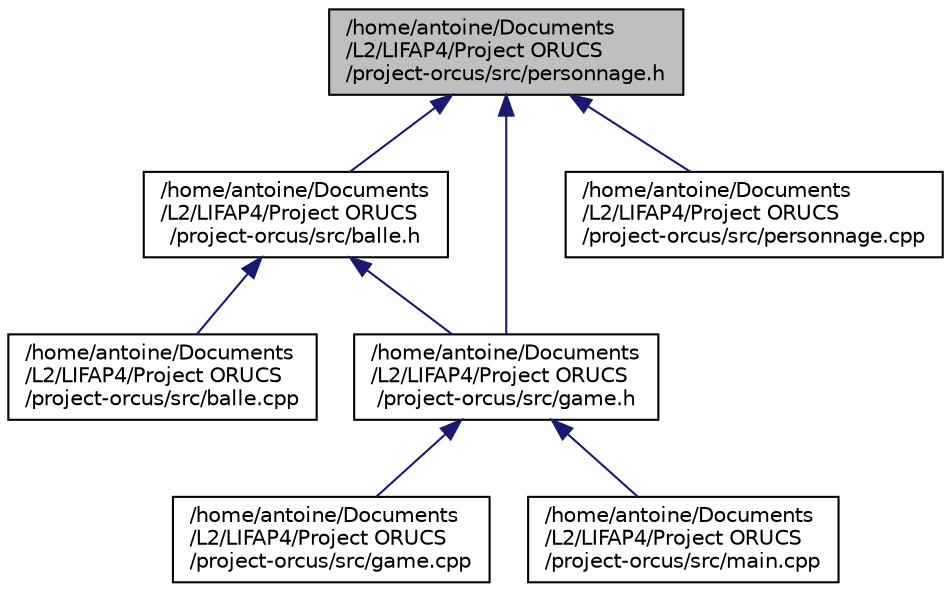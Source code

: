 digraph "/home/antoine/Documents/L2/LIFAP4/Project ORUCS/project-orcus/src/personnage.h"
{
  edge [fontname="Helvetica",fontsize="10",labelfontname="Helvetica",labelfontsize="10"];
  node [fontname="Helvetica",fontsize="10",shape=record];
  Node13 [label="/home/antoine/Documents\l/L2/LIFAP4/Project ORUCS\l/project-orcus/src/personnage.h",height=0.2,width=0.4,color="black", fillcolor="grey75", style="filled", fontcolor="black"];
  Node13 -> Node14 [dir="back",color="midnightblue",fontsize="10",style="solid",fontname="Helvetica"];
  Node14 [label="/home/antoine/Documents\l/L2/LIFAP4/Project ORUCS\l/project-orcus/src/balle.h",height=0.2,width=0.4,color="black", fillcolor="white", style="filled",URL="$balle_8h.html"];
  Node14 -> Node15 [dir="back",color="midnightblue",fontsize="10",style="solid",fontname="Helvetica"];
  Node15 [label="/home/antoine/Documents\l/L2/LIFAP4/Project ORUCS\l/project-orcus/src/balle.cpp",height=0.2,width=0.4,color="black", fillcolor="white", style="filled",URL="$balle_8cpp.html"];
  Node14 -> Node16 [dir="back",color="midnightblue",fontsize="10",style="solid",fontname="Helvetica"];
  Node16 [label="/home/antoine/Documents\l/L2/LIFAP4/Project ORUCS\l/project-orcus/src/game.h",height=0.2,width=0.4,color="black", fillcolor="white", style="filled",URL="$game_8h.html"];
  Node16 -> Node17 [dir="back",color="midnightblue",fontsize="10",style="solid",fontname="Helvetica"];
  Node17 [label="/home/antoine/Documents\l/L2/LIFAP4/Project ORUCS\l/project-orcus/src/game.cpp",height=0.2,width=0.4,color="black", fillcolor="white", style="filled",URL="$game_8cpp.html"];
  Node16 -> Node18 [dir="back",color="midnightblue",fontsize="10",style="solid",fontname="Helvetica"];
  Node18 [label="/home/antoine/Documents\l/L2/LIFAP4/Project ORUCS\l/project-orcus/src/main.cpp",height=0.2,width=0.4,color="black", fillcolor="white", style="filled",URL="$main_8cpp.html"];
  Node13 -> Node16 [dir="back",color="midnightblue",fontsize="10",style="solid",fontname="Helvetica"];
  Node13 -> Node19 [dir="back",color="midnightblue",fontsize="10",style="solid",fontname="Helvetica"];
  Node19 [label="/home/antoine/Documents\l/L2/LIFAP4/Project ORUCS\l/project-orcus/src/personnage.cpp",height=0.2,width=0.4,color="black", fillcolor="white", style="filled",URL="$personnage_8cpp.html"];
}
